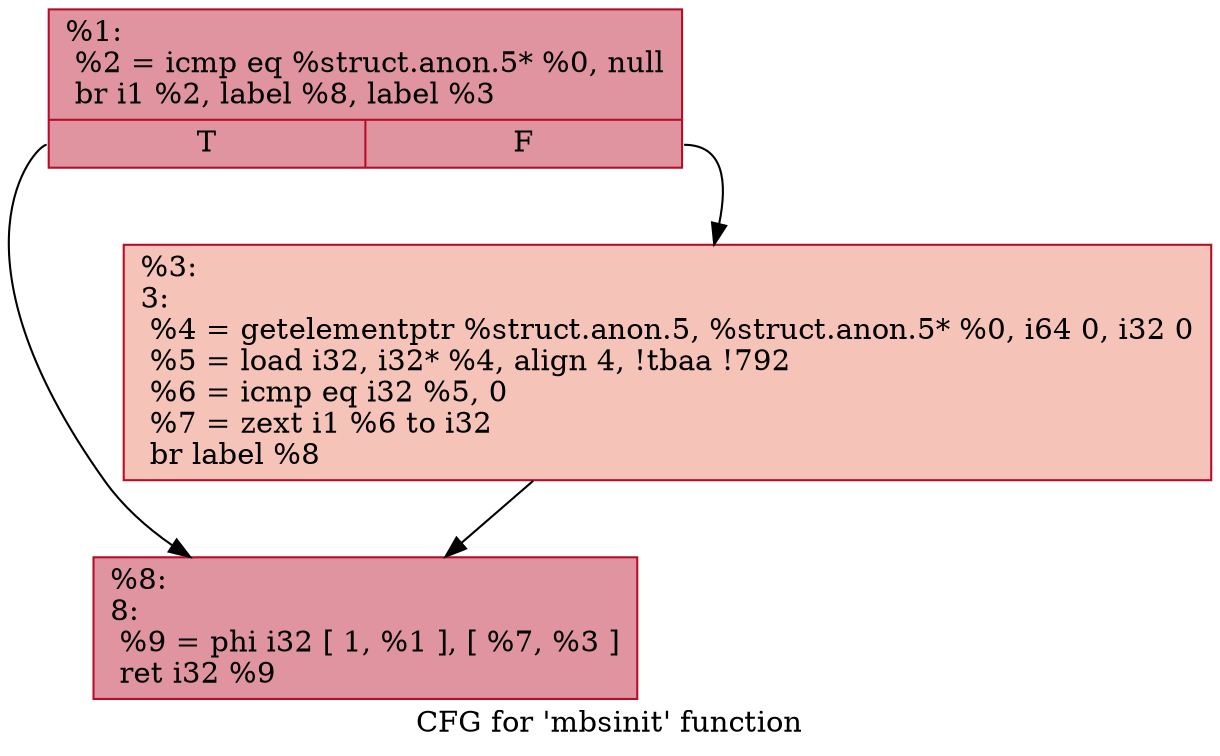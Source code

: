 digraph "CFG for 'mbsinit' function" {
	label="CFG for 'mbsinit' function";

	Node0x25518d0 [shape=record,color="#b70d28ff", style=filled, fillcolor="#b70d2870",label="{%1:\l  %2 = icmp eq %struct.anon.5* %0, null\l  br i1 %2, label %8, label %3\l|{<s0>T|<s1>F}}"];
	Node0x25518d0:s0 -> Node0x2551970;
	Node0x25518d0:s1 -> Node0x2551920;
	Node0x2551920 [shape=record,color="#b70d28ff", style=filled, fillcolor="#e8765c70",label="{%3:\l3:                                                \l  %4 = getelementptr %struct.anon.5, %struct.anon.5* %0, i64 0, i32 0\l  %5 = load i32, i32* %4, align 4, !tbaa !792\l  %6 = icmp eq i32 %5, 0\l  %7 = zext i1 %6 to i32\l  br label %8\l}"];
	Node0x2551920 -> Node0x2551970;
	Node0x2551970 [shape=record,color="#b70d28ff", style=filled, fillcolor="#b70d2870",label="{%8:\l8:                                                \l  %9 = phi i32 [ 1, %1 ], [ %7, %3 ]\l  ret i32 %9\l}"];
}
